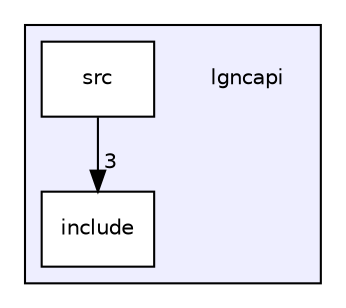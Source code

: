 digraph "lgncapi" {
  compound=true
  node [ fontsize="10", fontname="Helvetica"];
  edge [ labelfontsize="10", labelfontname="Helvetica"];
  subgraph clusterdir_dddacb39a28ccab5ccc5437e0bc3efe6 {
    graph [ bgcolor="#eeeeff", pencolor="black", label="" URL="dir_dddacb39a28ccab5ccc5437e0bc3efe6.html"];
    dir_dddacb39a28ccab5ccc5437e0bc3efe6 [shape=plaintext label="lgncapi"];
  dir_bd55be3e7513708b4fd19e210b40e663 [shape=box label="include" fillcolor="white" style="filled" URL="dir_bd55be3e7513708b4fd19e210b40e663.html"];
  dir_a52b94bb14d193f472647ef9d5714f89 [shape=box label="src" fillcolor="white" style="filled" URL="dir_a52b94bb14d193f472647ef9d5714f89.html"];
  }
  dir_a52b94bb14d193f472647ef9d5714f89->dir_bd55be3e7513708b4fd19e210b40e663 [headlabel="3", labeldistance=1.5 headhref="dir_000002_000001.html"];
}
